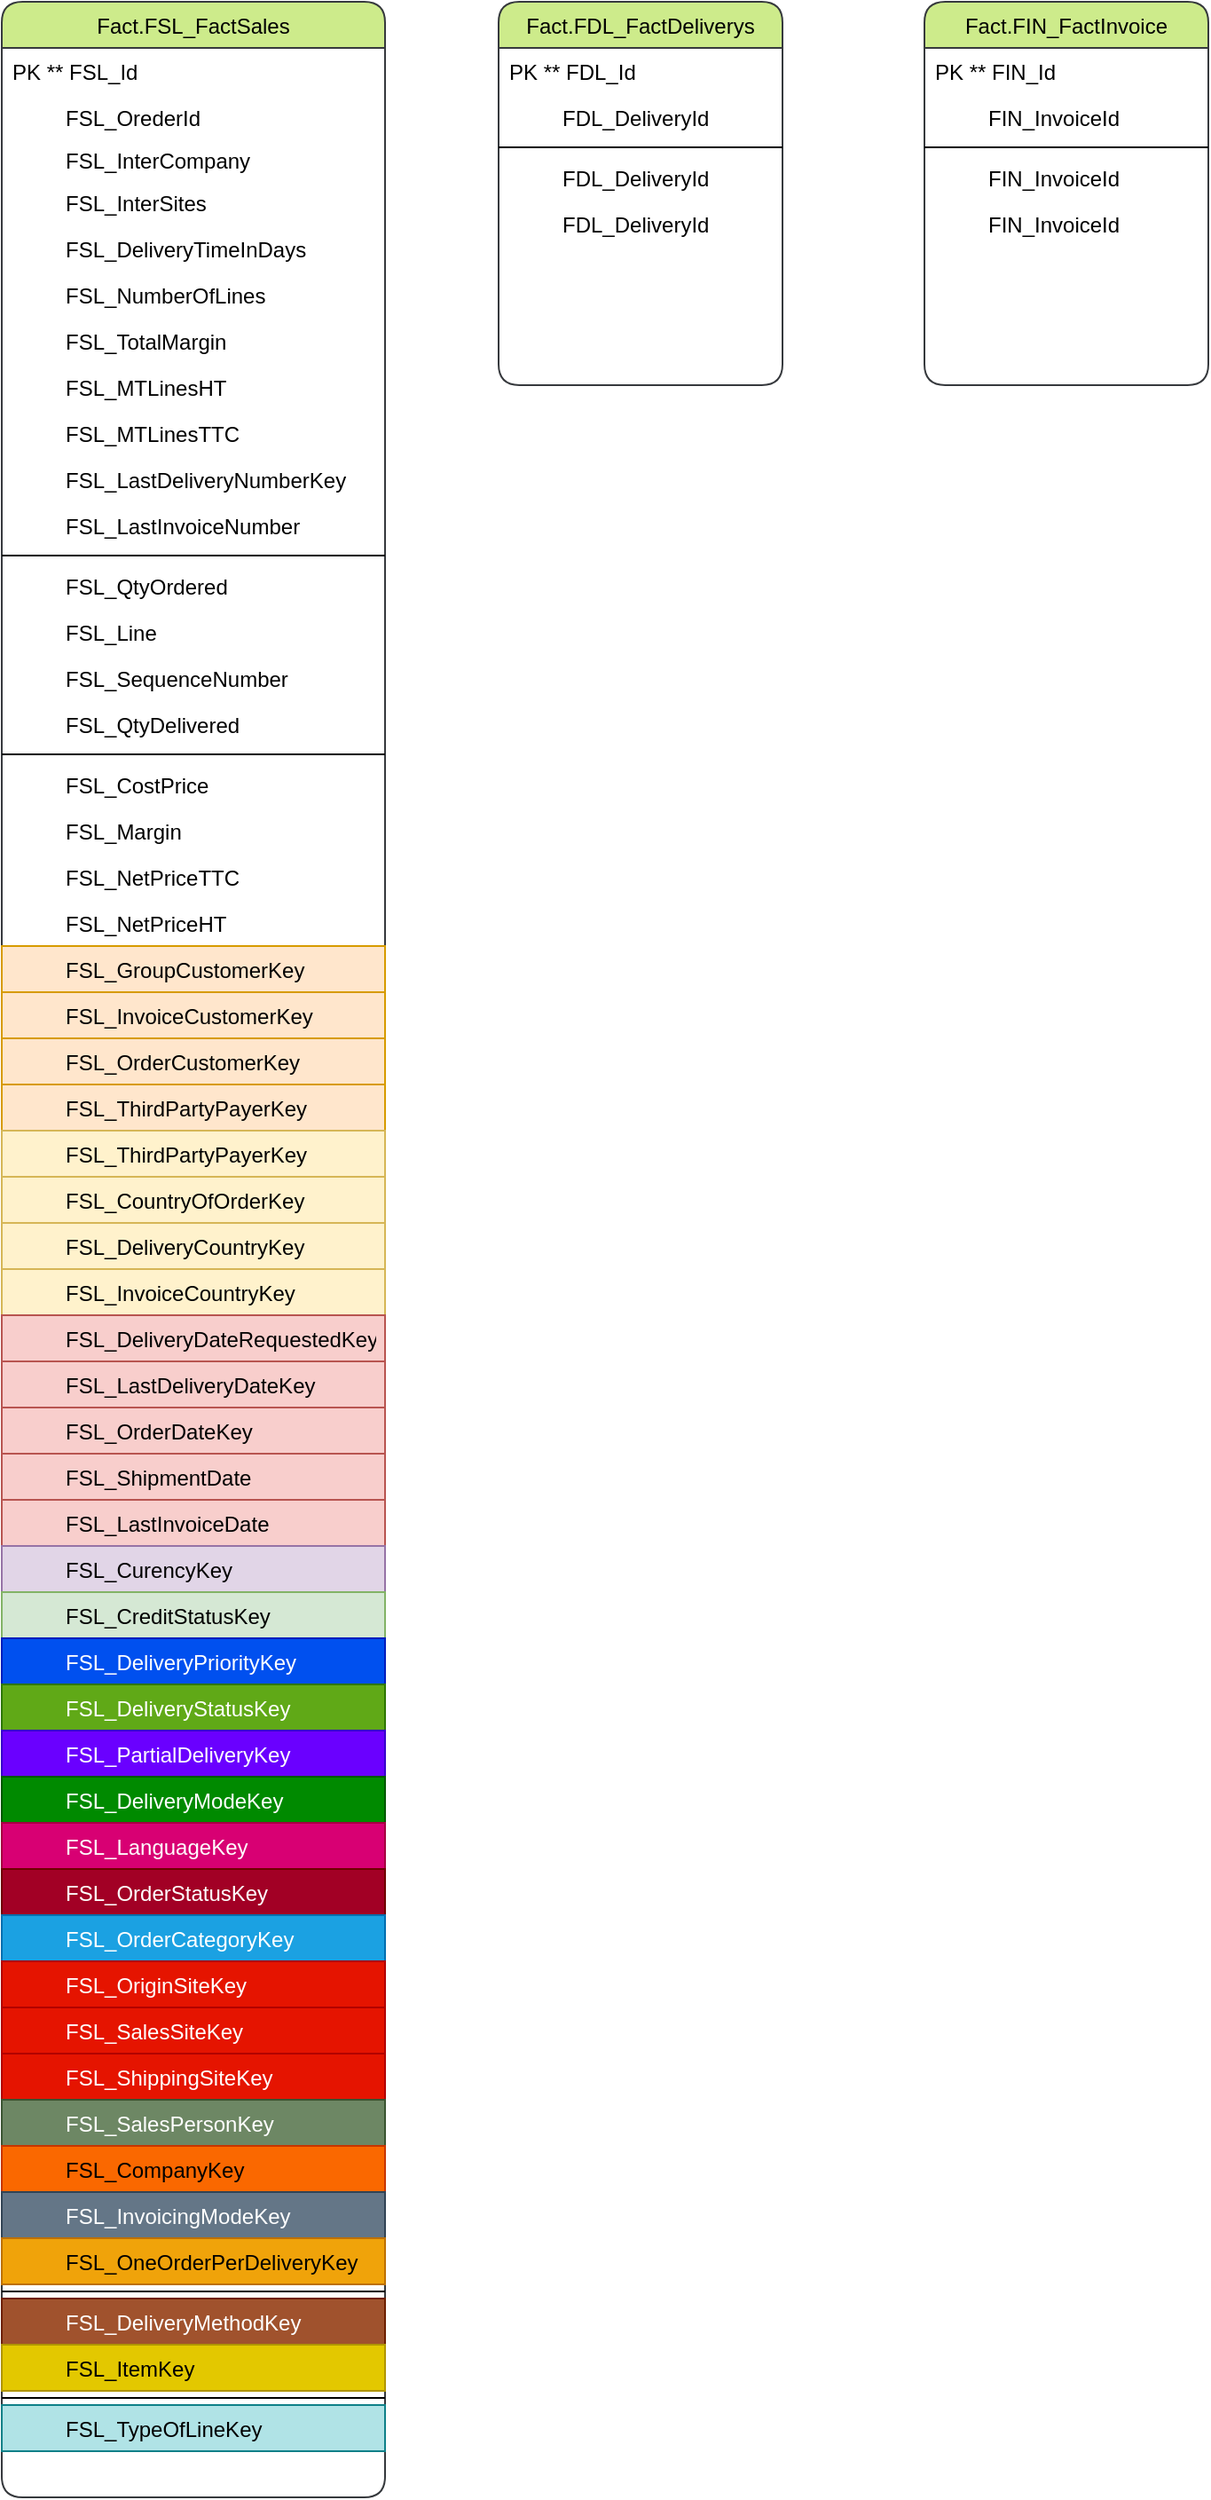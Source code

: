 <mxfile version="21.1.2" type="github">
  <diagram id="C5RBs43oDa-KdzZeNtuy" name="Page-1">
    <mxGraphModel dx="1100" dy="647" grid="1" gridSize="10" guides="0" tooltips="1" connect="1" arrows="1" fold="1" page="1" pageScale="1" pageWidth="827" pageHeight="1169" math="0" shadow="0">
      <root>
        <mxCell id="WIyWlLk6GJQsqaUBKTNV-0" />
        <mxCell id="WIyWlLk6GJQsqaUBKTNV-1" parent="WIyWlLk6GJQsqaUBKTNV-0" />
        <mxCell id="zkfFHV4jXpPFQw0GAbJ--17" value="Fact.FDL_FactDeliverys" style="swimlane;fontStyle=0;align=center;verticalAlign=top;childLayout=stackLayout;horizontal=1;startSize=26;horizontalStack=0;resizeParent=1;resizeLast=0;collapsible=1;marginBottom=0;rounded=1;shadow=0;strokeWidth=1;fillColor=#cdeb8b;strokeColor=#36393d;" parent="WIyWlLk6GJQsqaUBKTNV-1" vertex="1">
          <mxGeometry x="550" y="240" width="160" height="216" as="geometry">
            <mxRectangle x="550" y="140" width="160" height="26" as="alternateBounds" />
          </mxGeometry>
        </mxCell>
        <mxCell id="zkfFHV4jXpPFQw0GAbJ--18" value="PK ** FDL_Id" style="text;align=left;verticalAlign=top;spacingLeft=4;spacingRight=4;overflow=hidden;rotatable=0;points=[[0,0.5],[1,0.5]];portConstraint=eastwest;" parent="zkfFHV4jXpPFQw0GAbJ--17" vertex="1">
          <mxGeometry y="26" width="160" height="26" as="geometry" />
        </mxCell>
        <mxCell id="zkfFHV4jXpPFQw0GAbJ--19" value="         FDL_DeliveryId" style="text;align=left;verticalAlign=top;spacingLeft=4;spacingRight=4;overflow=hidden;rotatable=0;points=[[0,0.5],[1,0.5]];portConstraint=eastwest;rounded=0;shadow=0;html=0;" parent="zkfFHV4jXpPFQw0GAbJ--17" vertex="1">
          <mxGeometry y="52" width="160" height="26" as="geometry" />
        </mxCell>
        <mxCell id="zkfFHV4jXpPFQw0GAbJ--23" value="" style="line;html=1;strokeWidth=1;align=left;verticalAlign=middle;spacingTop=-1;spacingLeft=3;spacingRight=3;rotatable=0;labelPosition=right;points=[];portConstraint=eastwest;" parent="zkfFHV4jXpPFQw0GAbJ--17" vertex="1">
          <mxGeometry y="78" width="160" height="8" as="geometry" />
        </mxCell>
        <mxCell id="yMNnYsmY4ad9jijK5Zf2-22" value="         FDL_DeliveryId" style="text;align=left;verticalAlign=top;spacingLeft=4;spacingRight=4;overflow=hidden;rotatable=0;points=[[0,0.5],[1,0.5]];portConstraint=eastwest;rounded=0;shadow=0;html=0;" vertex="1" parent="zkfFHV4jXpPFQw0GAbJ--17">
          <mxGeometry y="86" width="160" height="26" as="geometry" />
        </mxCell>
        <mxCell id="yMNnYsmY4ad9jijK5Zf2-23" value="         FDL_DeliveryId" style="text;align=left;verticalAlign=top;spacingLeft=4;spacingRight=4;overflow=hidden;rotatable=0;points=[[0,0.5],[1,0.5]];portConstraint=eastwest;rounded=0;shadow=0;html=0;" vertex="1" parent="zkfFHV4jXpPFQw0GAbJ--17">
          <mxGeometry y="112" width="160" height="26" as="geometry" />
        </mxCell>
        <mxCell id="yMNnYsmY4ad9jijK5Zf2-24" value="Fact.FIN_FactInvoice" style="swimlane;fontStyle=0;align=center;verticalAlign=top;childLayout=stackLayout;horizontal=1;startSize=26;horizontalStack=0;resizeParent=1;resizeLast=0;collapsible=1;marginBottom=0;rounded=1;shadow=0;strokeWidth=1;fillColor=#cdeb8b;strokeColor=#36393d;" vertex="1" parent="WIyWlLk6GJQsqaUBKTNV-1">
          <mxGeometry x="790" y="240" width="160" height="216" as="geometry">
            <mxRectangle x="550" y="140" width="160" height="26" as="alternateBounds" />
          </mxGeometry>
        </mxCell>
        <mxCell id="yMNnYsmY4ad9jijK5Zf2-25" value="PK ** FIN_Id" style="text;align=left;verticalAlign=top;spacingLeft=4;spacingRight=4;overflow=hidden;rotatable=0;points=[[0,0.5],[1,0.5]];portConstraint=eastwest;" vertex="1" parent="yMNnYsmY4ad9jijK5Zf2-24">
          <mxGeometry y="26" width="160" height="26" as="geometry" />
        </mxCell>
        <mxCell id="yMNnYsmY4ad9jijK5Zf2-26" value="         FIN_InvoiceId" style="text;align=left;verticalAlign=top;spacingLeft=4;spacingRight=4;overflow=hidden;rotatable=0;points=[[0,0.5],[1,0.5]];portConstraint=eastwest;rounded=0;shadow=0;html=0;" vertex="1" parent="yMNnYsmY4ad9jijK5Zf2-24">
          <mxGeometry y="52" width="160" height="26" as="geometry" />
        </mxCell>
        <mxCell id="yMNnYsmY4ad9jijK5Zf2-27" value="" style="line;html=1;strokeWidth=1;align=left;verticalAlign=middle;spacingTop=-1;spacingLeft=3;spacingRight=3;rotatable=0;labelPosition=right;points=[];portConstraint=eastwest;" vertex="1" parent="yMNnYsmY4ad9jijK5Zf2-24">
          <mxGeometry y="78" width="160" height="8" as="geometry" />
        </mxCell>
        <mxCell id="yMNnYsmY4ad9jijK5Zf2-30" value="         FIN_InvoiceId" style="text;align=left;verticalAlign=top;spacingLeft=4;spacingRight=4;overflow=hidden;rotatable=0;points=[[0,0.5],[1,0.5]];portConstraint=eastwest;rounded=0;shadow=0;html=0;" vertex="1" parent="yMNnYsmY4ad9jijK5Zf2-24">
          <mxGeometry y="86" width="160" height="26" as="geometry" />
        </mxCell>
        <mxCell id="yMNnYsmY4ad9jijK5Zf2-31" value="         FIN_InvoiceId" style="text;align=left;verticalAlign=top;spacingLeft=4;spacingRight=4;overflow=hidden;rotatable=0;points=[[0,0.5],[1,0.5]];portConstraint=eastwest;rounded=0;shadow=0;html=0;" vertex="1" parent="yMNnYsmY4ad9jijK5Zf2-24">
          <mxGeometry y="112" width="160" height="26" as="geometry" />
        </mxCell>
        <mxCell id="yMNnYsmY4ad9jijK5Zf2-32" value="Fact.FSL_FactSales" style="swimlane;fontStyle=0;align=center;verticalAlign=top;childLayout=stackLayout;horizontal=1;startSize=26;horizontalStack=0;resizeParent=1;resizeLast=0;collapsible=1;marginBottom=0;rounded=1;shadow=0;strokeWidth=1;fillStyle=auto;fillColor=#cdeb8b;strokeColor=#36393d;" vertex="1" parent="WIyWlLk6GJQsqaUBKTNV-1">
          <mxGeometry x="270" y="240" width="216" height="1406" as="geometry">
            <mxRectangle x="550" y="140" width="160" height="26" as="alternateBounds" />
          </mxGeometry>
        </mxCell>
        <mxCell id="yMNnYsmY4ad9jijK5Zf2-33" value="PK ** FSL_Id" style="text;align=left;verticalAlign=top;spacingLeft=4;spacingRight=4;overflow=hidden;rotatable=0;points=[[0,0.5],[1,0.5]];portConstraint=eastwest;" vertex="1" parent="yMNnYsmY4ad9jijK5Zf2-32">
          <mxGeometry y="26" width="216" height="26" as="geometry" />
        </mxCell>
        <mxCell id="yMNnYsmY4ad9jijK5Zf2-96" value="         FSL_OrederId" style="text;align=left;verticalAlign=top;spacingLeft=4;spacingRight=4;overflow=hidden;rotatable=0;points=[[0,0.5],[1,0.5]];portConstraint=eastwest;rounded=0;shadow=0;html=0;" vertex="1" parent="yMNnYsmY4ad9jijK5Zf2-32">
          <mxGeometry y="52" width="216" height="24" as="geometry" />
        </mxCell>
        <mxCell id="yMNnYsmY4ad9jijK5Zf2-38" value="         FSL_InterCompany" style="text;align=left;verticalAlign=top;spacingLeft=4;spacingRight=4;overflow=hidden;rotatable=0;points=[[0,0.5],[1,0.5]];portConstraint=eastwest;rounded=0;shadow=0;html=0;" vertex="1" parent="yMNnYsmY4ad9jijK5Zf2-32">
          <mxGeometry y="76" width="216" height="24" as="geometry" />
        </mxCell>
        <mxCell id="yMNnYsmY4ad9jijK5Zf2-39" value="         FSL_InterSites" style="text;align=left;verticalAlign=top;spacingLeft=4;spacingRight=4;overflow=hidden;rotatable=0;points=[[0,0.5],[1,0.5]];portConstraint=eastwest;rounded=0;shadow=0;html=0;" vertex="1" parent="yMNnYsmY4ad9jijK5Zf2-32">
          <mxGeometry y="100" width="216" height="26" as="geometry" />
        </mxCell>
        <mxCell id="yMNnYsmY4ad9jijK5Zf2-40" value="         FSL_DeliveryTimeInDays" style="text;align=left;verticalAlign=top;spacingLeft=4;spacingRight=4;overflow=hidden;rotatable=0;points=[[0,0.5],[1,0.5]];portConstraint=eastwest;rounded=0;shadow=0;html=0;" vertex="1" parent="yMNnYsmY4ad9jijK5Zf2-32">
          <mxGeometry y="126" width="216" height="26" as="geometry" />
        </mxCell>
        <mxCell id="yMNnYsmY4ad9jijK5Zf2-42" value="         FSL_NumberOfLines" style="text;align=left;verticalAlign=top;spacingLeft=4;spacingRight=4;overflow=hidden;rotatable=0;points=[[0,0.5],[1,0.5]];portConstraint=eastwest;rounded=0;shadow=0;html=0;" vertex="1" parent="yMNnYsmY4ad9jijK5Zf2-32">
          <mxGeometry y="152" width="216" height="26" as="geometry" />
        </mxCell>
        <mxCell id="yMNnYsmY4ad9jijK5Zf2-43" value="         FSL_TotalMargin" style="text;align=left;verticalAlign=top;spacingLeft=4;spacingRight=4;overflow=hidden;rotatable=0;points=[[0,0.5],[1,0.5]];portConstraint=eastwest;rounded=0;shadow=0;html=0;" vertex="1" parent="yMNnYsmY4ad9jijK5Zf2-32">
          <mxGeometry y="178" width="216" height="26" as="geometry" />
        </mxCell>
        <mxCell id="yMNnYsmY4ad9jijK5Zf2-44" value="         FSL_MTLinesHT" style="text;align=left;verticalAlign=top;spacingLeft=4;spacingRight=4;overflow=hidden;rotatable=0;points=[[0,0.5],[1,0.5]];portConstraint=eastwest;rounded=0;shadow=0;html=0;" vertex="1" parent="yMNnYsmY4ad9jijK5Zf2-32">
          <mxGeometry y="204" width="216" height="26" as="geometry" />
        </mxCell>
        <mxCell id="yMNnYsmY4ad9jijK5Zf2-45" value="         FSL_MTLinesTTC" style="text;align=left;verticalAlign=top;spacingLeft=4;spacingRight=4;overflow=hidden;rotatable=0;points=[[0,0.5],[1,0.5]];portConstraint=eastwest;rounded=0;shadow=0;html=0;" vertex="1" parent="yMNnYsmY4ad9jijK5Zf2-32">
          <mxGeometry y="230" width="216" height="26" as="geometry" />
        </mxCell>
        <mxCell id="yMNnYsmY4ad9jijK5Zf2-66" value="         FSL_LastDeliveryNumberKey" style="text;align=left;verticalAlign=top;spacingLeft=4;spacingRight=4;overflow=hidden;rotatable=0;points=[[0,0.5],[1,0.5]];portConstraint=eastwest;rounded=0;shadow=0;html=0;" vertex="1" parent="yMNnYsmY4ad9jijK5Zf2-32">
          <mxGeometry y="256" width="216" height="26" as="geometry" />
        </mxCell>
        <mxCell id="yMNnYsmY4ad9jijK5Zf2-78" value="         FSL_LastInvoiceNumber" style="text;align=left;verticalAlign=top;spacingLeft=4;spacingRight=4;overflow=hidden;rotatable=0;points=[[0,0.5],[1,0.5]];portConstraint=eastwest;rounded=0;shadow=0;html=0;" vertex="1" parent="yMNnYsmY4ad9jijK5Zf2-32">
          <mxGeometry y="282" width="216" height="26" as="geometry" />
        </mxCell>
        <mxCell id="yMNnYsmY4ad9jijK5Zf2-35" value="" style="line;html=1;strokeWidth=1;align=left;verticalAlign=middle;spacingTop=-1;spacingLeft=3;spacingRight=3;rotatable=0;labelPosition=right;points=[];portConstraint=eastwest;" vertex="1" parent="yMNnYsmY4ad9jijK5Zf2-32">
          <mxGeometry y="308" width="216" height="8" as="geometry" />
        </mxCell>
        <mxCell id="yMNnYsmY4ad9jijK5Zf2-80" value="         FSL_QtyOrdered " style="text;align=left;verticalAlign=top;spacingLeft=4;spacingRight=4;overflow=hidden;rotatable=0;points=[[0,0.5],[1,0.5]];portConstraint=eastwest;rounded=0;shadow=0;html=0;" vertex="1" parent="yMNnYsmY4ad9jijK5Zf2-32">
          <mxGeometry y="316" width="216" height="26" as="geometry" />
        </mxCell>
        <mxCell id="yMNnYsmY4ad9jijK5Zf2-84" value="         FSL_Line " style="text;align=left;verticalAlign=top;spacingLeft=4;spacingRight=4;overflow=hidden;rotatable=0;points=[[0,0.5],[1,0.5]];portConstraint=eastwest;rounded=0;shadow=0;html=0;" vertex="1" parent="yMNnYsmY4ad9jijK5Zf2-32">
          <mxGeometry y="342" width="216" height="26" as="geometry" />
        </mxCell>
        <mxCell id="yMNnYsmY4ad9jijK5Zf2-85" value="         FSL_SequenceNumber " style="text;align=left;verticalAlign=top;spacingLeft=4;spacingRight=4;overflow=hidden;rotatable=0;points=[[0,0.5],[1,0.5]];portConstraint=eastwest;rounded=0;shadow=0;html=0;" vertex="1" parent="yMNnYsmY4ad9jijK5Zf2-32">
          <mxGeometry y="368" width="216" height="26" as="geometry" />
        </mxCell>
        <mxCell id="yMNnYsmY4ad9jijK5Zf2-86" value="         FSL_QtyDelivered " style="text;align=left;verticalAlign=top;spacingLeft=4;spacingRight=4;overflow=hidden;rotatable=0;points=[[0,0.5],[1,0.5]];portConstraint=eastwest;rounded=0;shadow=0;html=0;" vertex="1" parent="yMNnYsmY4ad9jijK5Zf2-32">
          <mxGeometry y="394" width="216" height="26" as="geometry" />
        </mxCell>
        <mxCell id="yMNnYsmY4ad9jijK5Zf2-89" value="" style="line;html=1;strokeWidth=1;align=left;verticalAlign=middle;spacingTop=-1;spacingLeft=3;spacingRight=3;rotatable=0;labelPosition=right;points=[];portConstraint=eastwest;" vertex="1" parent="yMNnYsmY4ad9jijK5Zf2-32">
          <mxGeometry y="420" width="216" height="8" as="geometry" />
        </mxCell>
        <mxCell id="yMNnYsmY4ad9jijK5Zf2-90" value="         FSL_CostPrice " style="text;align=left;verticalAlign=top;spacingLeft=4;spacingRight=4;overflow=hidden;rotatable=0;points=[[0,0.5],[1,0.5]];portConstraint=eastwest;rounded=0;shadow=0;html=0;" vertex="1" parent="yMNnYsmY4ad9jijK5Zf2-32">
          <mxGeometry y="428" width="216" height="26" as="geometry" />
        </mxCell>
        <mxCell id="yMNnYsmY4ad9jijK5Zf2-91" value="         FSL_Margin" style="text;align=left;verticalAlign=top;spacingLeft=4;spacingRight=4;overflow=hidden;rotatable=0;points=[[0,0.5],[1,0.5]];portConstraint=eastwest;rounded=0;shadow=0;html=0;" vertex="1" parent="yMNnYsmY4ad9jijK5Zf2-32">
          <mxGeometry y="454" width="216" height="26" as="geometry" />
        </mxCell>
        <mxCell id="yMNnYsmY4ad9jijK5Zf2-92" value="         FSL_NetPriceTTC " style="text;align=left;verticalAlign=top;spacingLeft=4;spacingRight=4;overflow=hidden;rotatable=0;points=[[0,0.5],[1,0.5]];portConstraint=eastwest;rounded=0;shadow=0;html=0;" vertex="1" parent="yMNnYsmY4ad9jijK5Zf2-32">
          <mxGeometry y="480" width="216" height="26" as="geometry" />
        </mxCell>
        <mxCell id="yMNnYsmY4ad9jijK5Zf2-93" value="         FSL_NetPriceHT " style="text;align=left;verticalAlign=top;spacingLeft=4;spacingRight=4;overflow=hidden;rotatable=0;points=[[0,0.5],[1,0.5]];portConstraint=eastwest;rounded=0;shadow=0;html=0;" vertex="1" parent="yMNnYsmY4ad9jijK5Zf2-32">
          <mxGeometry y="506" width="216" height="26" as="geometry" />
        </mxCell>
        <mxCell id="yMNnYsmY4ad9jijK5Zf2-46" value="         FSL_GroupCustomerKey" style="text;align=left;verticalAlign=top;spacingLeft=4;spacingRight=4;overflow=hidden;rotatable=0;points=[[0,0.5],[1,0.5]];portConstraint=eastwest;rounded=0;shadow=0;html=0;fillColor=#ffe6cc;strokeColor=#d79b00;" vertex="1" parent="yMNnYsmY4ad9jijK5Zf2-32">
          <mxGeometry y="532" width="216" height="26" as="geometry" />
        </mxCell>
        <mxCell id="yMNnYsmY4ad9jijK5Zf2-47" value="         FSL_InvoiceCustomerKey" style="text;align=left;verticalAlign=top;spacingLeft=4;spacingRight=4;overflow=hidden;rotatable=0;points=[[0,0.5],[1,0.5]];portConstraint=eastwest;rounded=0;shadow=0;html=0;fillColor=#ffe6cc;strokeColor=#d79b00;" vertex="1" parent="yMNnYsmY4ad9jijK5Zf2-32">
          <mxGeometry y="558" width="216" height="26" as="geometry" />
        </mxCell>
        <mxCell id="yMNnYsmY4ad9jijK5Zf2-48" value="         FSL_OrderCustomerKey" style="text;align=left;verticalAlign=top;spacingLeft=4;spacingRight=4;overflow=hidden;rotatable=0;points=[[0,0.5],[1,0.5]];portConstraint=eastwest;rounded=0;shadow=0;html=0;fillColor=#ffe6cc;strokeColor=#d79b00;" vertex="1" parent="yMNnYsmY4ad9jijK5Zf2-32">
          <mxGeometry y="584" width="216" height="26" as="geometry" />
        </mxCell>
        <mxCell id="yMNnYsmY4ad9jijK5Zf2-49" value="         FSL_ThirdPartyPayerKey" style="text;align=left;verticalAlign=top;spacingLeft=4;spacingRight=4;overflow=hidden;rotatable=0;points=[[0,0.5],[1,0.5]];portConstraint=eastwest;rounded=0;shadow=0;html=0;fillColor=#ffe6cc;strokeColor=#d79b00;" vertex="1" parent="yMNnYsmY4ad9jijK5Zf2-32">
          <mxGeometry y="610" width="216" height="26" as="geometry" />
        </mxCell>
        <mxCell id="yMNnYsmY4ad9jijK5Zf2-50" value="         FSL_ThirdPartyPayerKey" style="text;align=left;verticalAlign=top;spacingLeft=4;spacingRight=4;overflow=hidden;rotatable=0;points=[[0,0.5],[1,0.5]];portConstraint=eastwest;rounded=0;shadow=0;html=0;fillColor=#fff2cc;strokeColor=#d6b656;" vertex="1" parent="yMNnYsmY4ad9jijK5Zf2-32">
          <mxGeometry y="636" width="216" height="26" as="geometry" />
        </mxCell>
        <mxCell id="yMNnYsmY4ad9jijK5Zf2-51" value="         FSL_CountryOfOrderKey" style="text;align=left;verticalAlign=top;spacingLeft=4;spacingRight=4;overflow=hidden;rotatable=0;points=[[0,0.5],[1,0.5]];portConstraint=eastwest;rounded=0;shadow=0;html=0;fillColor=#fff2cc;strokeColor=#d6b656;" vertex="1" parent="yMNnYsmY4ad9jijK5Zf2-32">
          <mxGeometry y="662" width="216" height="26" as="geometry" />
        </mxCell>
        <mxCell id="yMNnYsmY4ad9jijK5Zf2-54" value="         FSL_DeliveryCountryKey" style="text;align=left;verticalAlign=top;spacingLeft=4;spacingRight=4;overflow=hidden;rotatable=0;points=[[0,0.5],[1,0.5]];portConstraint=eastwest;rounded=0;shadow=0;html=0;fillColor=#fff2cc;strokeColor=#d6b656;" vertex="1" parent="yMNnYsmY4ad9jijK5Zf2-32">
          <mxGeometry y="688" width="216" height="26" as="geometry" />
        </mxCell>
        <mxCell id="yMNnYsmY4ad9jijK5Zf2-55" value="         FSL_InvoiceCountryKey" style="text;align=left;verticalAlign=top;spacingLeft=4;spacingRight=4;overflow=hidden;rotatable=0;points=[[0,0.5],[1,0.5]];portConstraint=eastwest;rounded=0;shadow=0;html=0;fillColor=#fff2cc;strokeColor=#d6b656;" vertex="1" parent="yMNnYsmY4ad9jijK5Zf2-32">
          <mxGeometry y="714" width="216" height="26" as="geometry" />
        </mxCell>
        <mxCell id="yMNnYsmY4ad9jijK5Zf2-56" value="         FSL_DeliveryDateRequestedKey" style="text;align=left;verticalAlign=top;spacingLeft=4;spacingRight=4;overflow=hidden;rotatable=0;points=[[0,0.5],[1,0.5]];portConstraint=eastwest;rounded=0;shadow=0;html=0;fillColor=#f8cecc;strokeColor=#b85450;" vertex="1" parent="yMNnYsmY4ad9jijK5Zf2-32">
          <mxGeometry y="740" width="216" height="26" as="geometry" />
        </mxCell>
        <mxCell id="yMNnYsmY4ad9jijK5Zf2-57" value="         FSL_LastDeliveryDateKey" style="text;align=left;verticalAlign=top;spacingLeft=4;spacingRight=4;overflow=hidden;rotatable=0;points=[[0,0.5],[1,0.5]];portConstraint=eastwest;rounded=0;shadow=0;html=0;fillColor=#f8cecc;strokeColor=#b85450;" vertex="1" parent="yMNnYsmY4ad9jijK5Zf2-32">
          <mxGeometry y="766" width="216" height="26" as="geometry" />
        </mxCell>
        <mxCell id="yMNnYsmY4ad9jijK5Zf2-58" value="         FSL_OrderDateKey" style="text;align=left;verticalAlign=top;spacingLeft=4;spacingRight=4;overflow=hidden;rotatable=0;points=[[0,0.5],[1,0.5]];portConstraint=eastwest;rounded=0;shadow=0;html=0;fillColor=#f8cecc;strokeColor=#b85450;" vertex="1" parent="yMNnYsmY4ad9jijK5Zf2-32">
          <mxGeometry y="792" width="216" height="26" as="geometry" />
        </mxCell>
        <mxCell id="yMNnYsmY4ad9jijK5Zf2-59" value="         FSL_ShipmentDate" style="text;align=left;verticalAlign=top;spacingLeft=4;spacingRight=4;overflow=hidden;rotatable=0;points=[[0,0.5],[1,0.5]];portConstraint=eastwest;rounded=0;shadow=0;html=0;fillColor=#f8cecc;strokeColor=#b85450;" vertex="1" parent="yMNnYsmY4ad9jijK5Zf2-32">
          <mxGeometry y="818" width="216" height="26" as="geometry" />
        </mxCell>
        <mxCell id="yMNnYsmY4ad9jijK5Zf2-60" value="         FSL_LastInvoiceDate" style="text;align=left;verticalAlign=top;spacingLeft=4;spacingRight=4;overflow=hidden;rotatable=0;points=[[0,0.5],[1,0.5]];portConstraint=eastwest;rounded=0;shadow=0;html=0;fillColor=#f8cecc;strokeColor=#b85450;" vertex="1" parent="yMNnYsmY4ad9jijK5Zf2-32">
          <mxGeometry y="844" width="216" height="26" as="geometry" />
        </mxCell>
        <mxCell id="yMNnYsmY4ad9jijK5Zf2-61" value="         FSL_CurencyKey" style="text;align=left;verticalAlign=top;spacingLeft=4;spacingRight=4;overflow=hidden;rotatable=0;points=[[0,0.5],[1,0.5]];portConstraint=eastwest;rounded=0;shadow=0;html=0;fillColor=#e1d5e7;strokeColor=#9673a6;" vertex="1" parent="yMNnYsmY4ad9jijK5Zf2-32">
          <mxGeometry y="870" width="216" height="26" as="geometry" />
        </mxCell>
        <mxCell id="yMNnYsmY4ad9jijK5Zf2-62" value="         FSL_CreditStatusKey" style="text;align=left;verticalAlign=top;spacingLeft=4;spacingRight=4;overflow=hidden;rotatable=0;points=[[0,0.5],[1,0.5]];portConstraint=eastwest;rounded=0;shadow=0;html=0;fillColor=#d5e8d4;strokeColor=#82b366;" vertex="1" parent="yMNnYsmY4ad9jijK5Zf2-32">
          <mxGeometry y="896" width="216" height="26" as="geometry" />
        </mxCell>
        <mxCell id="yMNnYsmY4ad9jijK5Zf2-63" value="         FSL_DeliveryPriorityKey" style="text;align=left;verticalAlign=top;spacingLeft=4;spacingRight=4;overflow=hidden;rotatable=0;points=[[0,0.5],[1,0.5]];portConstraint=eastwest;rounded=0;shadow=0;html=0;fillColor=#0050ef;strokeColor=#001DBC;fontColor=#ffffff;" vertex="1" parent="yMNnYsmY4ad9jijK5Zf2-32">
          <mxGeometry y="922" width="216" height="26" as="geometry" />
        </mxCell>
        <mxCell id="yMNnYsmY4ad9jijK5Zf2-64" value="         FSL_DeliveryStatusKey" style="text;align=left;verticalAlign=top;spacingLeft=4;spacingRight=4;overflow=hidden;rotatable=0;points=[[0,0.5],[1,0.5]];portConstraint=eastwest;rounded=0;shadow=0;html=0;fillColor=#60a917;strokeColor=#2D7600;fontColor=#ffffff;" vertex="1" parent="yMNnYsmY4ad9jijK5Zf2-32">
          <mxGeometry y="948" width="216" height="26" as="geometry" />
        </mxCell>
        <mxCell id="yMNnYsmY4ad9jijK5Zf2-65" value="         FSL_PartialDeliveryKey" style="text;align=left;verticalAlign=top;spacingLeft=4;spacingRight=4;overflow=hidden;rotatable=0;points=[[0,0.5],[1,0.5]];portConstraint=eastwest;rounded=0;shadow=0;html=0;fillColor=#6a00ff;strokeColor=#3700CC;fontColor=#ffffff;" vertex="1" parent="yMNnYsmY4ad9jijK5Zf2-32">
          <mxGeometry y="974" width="216" height="26" as="geometry" />
        </mxCell>
        <mxCell id="yMNnYsmY4ad9jijK5Zf2-67" value="         FSL_DeliveryModeKey" style="text;align=left;verticalAlign=top;spacingLeft=4;spacingRight=4;overflow=hidden;rotatable=0;points=[[0,0.5],[1,0.5]];portConstraint=eastwest;rounded=0;shadow=0;html=0;fillColor=#008a00;strokeColor=#005700;fontColor=#ffffff;" vertex="1" parent="yMNnYsmY4ad9jijK5Zf2-32">
          <mxGeometry y="1000" width="216" height="26" as="geometry" />
        </mxCell>
        <mxCell id="yMNnYsmY4ad9jijK5Zf2-69" value="         FSL_LanguageKey" style="text;align=left;verticalAlign=top;spacingLeft=4;spacingRight=4;overflow=hidden;rotatable=0;points=[[0,0.5],[1,0.5]];portConstraint=eastwest;rounded=0;shadow=0;html=0;fillColor=#d80073;strokeColor=#A50040;fontColor=#ffffff;" vertex="1" parent="yMNnYsmY4ad9jijK5Zf2-32">
          <mxGeometry y="1026" width="216" height="26" as="geometry" />
        </mxCell>
        <mxCell id="yMNnYsmY4ad9jijK5Zf2-70" value="         FSL_OrderStatusKey" style="text;align=left;verticalAlign=top;spacingLeft=4;spacingRight=4;overflow=hidden;rotatable=0;points=[[0,0.5],[1,0.5]];portConstraint=eastwest;rounded=0;shadow=0;html=0;fillColor=#a20025;strokeColor=#6F0000;fontColor=#ffffff;" vertex="1" parent="yMNnYsmY4ad9jijK5Zf2-32">
          <mxGeometry y="1052" width="216" height="26" as="geometry" />
        </mxCell>
        <mxCell id="yMNnYsmY4ad9jijK5Zf2-71" value="         FSL_OrderCategoryKey" style="text;align=left;verticalAlign=top;spacingLeft=4;spacingRight=4;overflow=hidden;rotatable=0;points=[[0,0.5],[1,0.5]];portConstraint=eastwest;rounded=0;shadow=0;html=0;fillColor=#1ba1e2;strokeColor=#006EAF;fontColor=#ffffff;" vertex="1" parent="yMNnYsmY4ad9jijK5Zf2-32">
          <mxGeometry y="1078" width="216" height="26" as="geometry" />
        </mxCell>
        <mxCell id="yMNnYsmY4ad9jijK5Zf2-72" value="         FSL_OriginSiteKey" style="text;align=left;verticalAlign=top;spacingLeft=4;spacingRight=4;overflow=hidden;rotatable=0;points=[[0,0.5],[1,0.5]];portConstraint=eastwest;rounded=0;shadow=0;html=0;fillColor=#e51400;strokeColor=#B20000;fontColor=#ffffff;" vertex="1" parent="yMNnYsmY4ad9jijK5Zf2-32">
          <mxGeometry y="1104" width="216" height="26" as="geometry" />
        </mxCell>
        <mxCell id="yMNnYsmY4ad9jijK5Zf2-73" value="         FSL_SalesSiteKey" style="text;align=left;verticalAlign=top;spacingLeft=4;spacingRight=4;overflow=hidden;rotatable=0;points=[[0,0.5],[1,0.5]];portConstraint=eastwest;rounded=0;shadow=0;html=0;fillColor=#e51400;strokeColor=#B20000;fontColor=#ffffff;" vertex="1" parent="yMNnYsmY4ad9jijK5Zf2-32">
          <mxGeometry y="1130" width="216" height="26" as="geometry" />
        </mxCell>
        <mxCell id="yMNnYsmY4ad9jijK5Zf2-74" value="         FSL_ShippingSiteKey" style="text;align=left;verticalAlign=top;spacingLeft=4;spacingRight=4;overflow=hidden;rotatable=0;points=[[0,0.5],[1,0.5]];portConstraint=eastwest;rounded=0;shadow=0;html=0;fillColor=#e51400;strokeColor=#B20000;fontColor=#ffffff;" vertex="1" parent="yMNnYsmY4ad9jijK5Zf2-32">
          <mxGeometry y="1156" width="216" height="26" as="geometry" />
        </mxCell>
        <mxCell id="yMNnYsmY4ad9jijK5Zf2-75" value="         FSL_SalesPersonKey" style="text;align=left;verticalAlign=top;spacingLeft=4;spacingRight=4;overflow=hidden;rotatable=0;points=[[0,0.5],[1,0.5]];portConstraint=eastwest;rounded=0;shadow=0;html=0;fillColor=#6d8764;strokeColor=#3A5431;fontColor=#ffffff;" vertex="1" parent="yMNnYsmY4ad9jijK5Zf2-32">
          <mxGeometry y="1182" width="216" height="26" as="geometry" />
        </mxCell>
        <mxCell id="yMNnYsmY4ad9jijK5Zf2-76" value="         FSL_CompanyKey" style="text;align=left;verticalAlign=top;spacingLeft=4;spacingRight=4;overflow=hidden;rotatable=0;points=[[0,0.5],[1,0.5]];portConstraint=eastwest;rounded=0;shadow=0;html=0;fillColor=#fa6800;strokeColor=#C73500;fontColor=#000000;" vertex="1" parent="yMNnYsmY4ad9jijK5Zf2-32">
          <mxGeometry y="1208" width="216" height="26" as="geometry" />
        </mxCell>
        <mxCell id="yMNnYsmY4ad9jijK5Zf2-77" value="         FSL_InvoicingModeKey" style="text;align=left;verticalAlign=top;spacingLeft=4;spacingRight=4;overflow=hidden;rotatable=0;points=[[0,0.5],[1,0.5]];portConstraint=eastwest;rounded=0;shadow=0;html=0;fillColor=#647687;strokeColor=#314354;fontColor=#ffffff;" vertex="1" parent="yMNnYsmY4ad9jijK5Zf2-32">
          <mxGeometry y="1234" width="216" height="26" as="geometry" />
        </mxCell>
        <mxCell id="yMNnYsmY4ad9jijK5Zf2-79" value="         FSL_OneOrderPerDeliveryKey" style="text;align=left;verticalAlign=top;spacingLeft=4;spacingRight=4;overflow=hidden;rotatable=0;points=[[0,0.5],[1,0.5]];portConstraint=eastwest;rounded=0;shadow=0;html=0;fillColor=#f0a30a;strokeColor=#BD7000;fontColor=#000000;" vertex="1" parent="yMNnYsmY4ad9jijK5Zf2-32">
          <mxGeometry y="1260" width="216" height="26" as="geometry" />
        </mxCell>
        <mxCell id="yMNnYsmY4ad9jijK5Zf2-68" value="" style="line;html=1;strokeWidth=1;align=left;verticalAlign=middle;spacingTop=-1;spacingLeft=3;spacingRight=3;rotatable=0;labelPosition=right;points=[];portConstraint=eastwest;" vertex="1" parent="yMNnYsmY4ad9jijK5Zf2-32">
          <mxGeometry y="1286" width="216" height="8" as="geometry" />
        </mxCell>
        <mxCell id="yMNnYsmY4ad9jijK5Zf2-81" value="         FSL_DeliveryMethodKey " style="text;align=left;verticalAlign=top;spacingLeft=4;spacingRight=4;overflow=hidden;rotatable=0;points=[[0,0.5],[1,0.5]];portConstraint=eastwest;rounded=0;shadow=0;html=0;fillColor=#a0522d;fontColor=#ffffff;strokeColor=#6D1F00;" vertex="1" parent="yMNnYsmY4ad9jijK5Zf2-32">
          <mxGeometry y="1294" width="216" height="26" as="geometry" />
        </mxCell>
        <mxCell id="yMNnYsmY4ad9jijK5Zf2-88" value="         FSL_ItemKey " style="text;align=left;verticalAlign=top;spacingLeft=4;spacingRight=4;overflow=hidden;rotatable=0;points=[[0,0.5],[1,0.5]];portConstraint=eastwest;rounded=0;shadow=0;html=0;fillColor=#e3c800;fontColor=#000000;strokeColor=#B09500;" vertex="1" parent="yMNnYsmY4ad9jijK5Zf2-32">
          <mxGeometry y="1320" width="216" height="26" as="geometry" />
        </mxCell>
        <mxCell id="yMNnYsmY4ad9jijK5Zf2-87" value="" style="line;html=1;strokeWidth=1;align=left;verticalAlign=middle;spacingTop=-1;spacingLeft=3;spacingRight=3;rotatable=0;labelPosition=right;points=[];portConstraint=eastwest;" vertex="1" parent="yMNnYsmY4ad9jijK5Zf2-32">
          <mxGeometry y="1346" width="216" height="8" as="geometry" />
        </mxCell>
        <mxCell id="yMNnYsmY4ad9jijK5Zf2-94" value="         FSL_TypeOfLineKey " style="text;align=left;verticalAlign=top;spacingLeft=4;spacingRight=4;overflow=hidden;rotatable=0;points=[[0,0.5],[1,0.5]];portConstraint=eastwest;rounded=0;shadow=0;html=0;fillColor=#b0e3e6;strokeColor=#0e8088;" vertex="1" parent="yMNnYsmY4ad9jijK5Zf2-32">
          <mxGeometry y="1354" width="216" height="26" as="geometry" />
        </mxCell>
      </root>
    </mxGraphModel>
  </diagram>
</mxfile>
